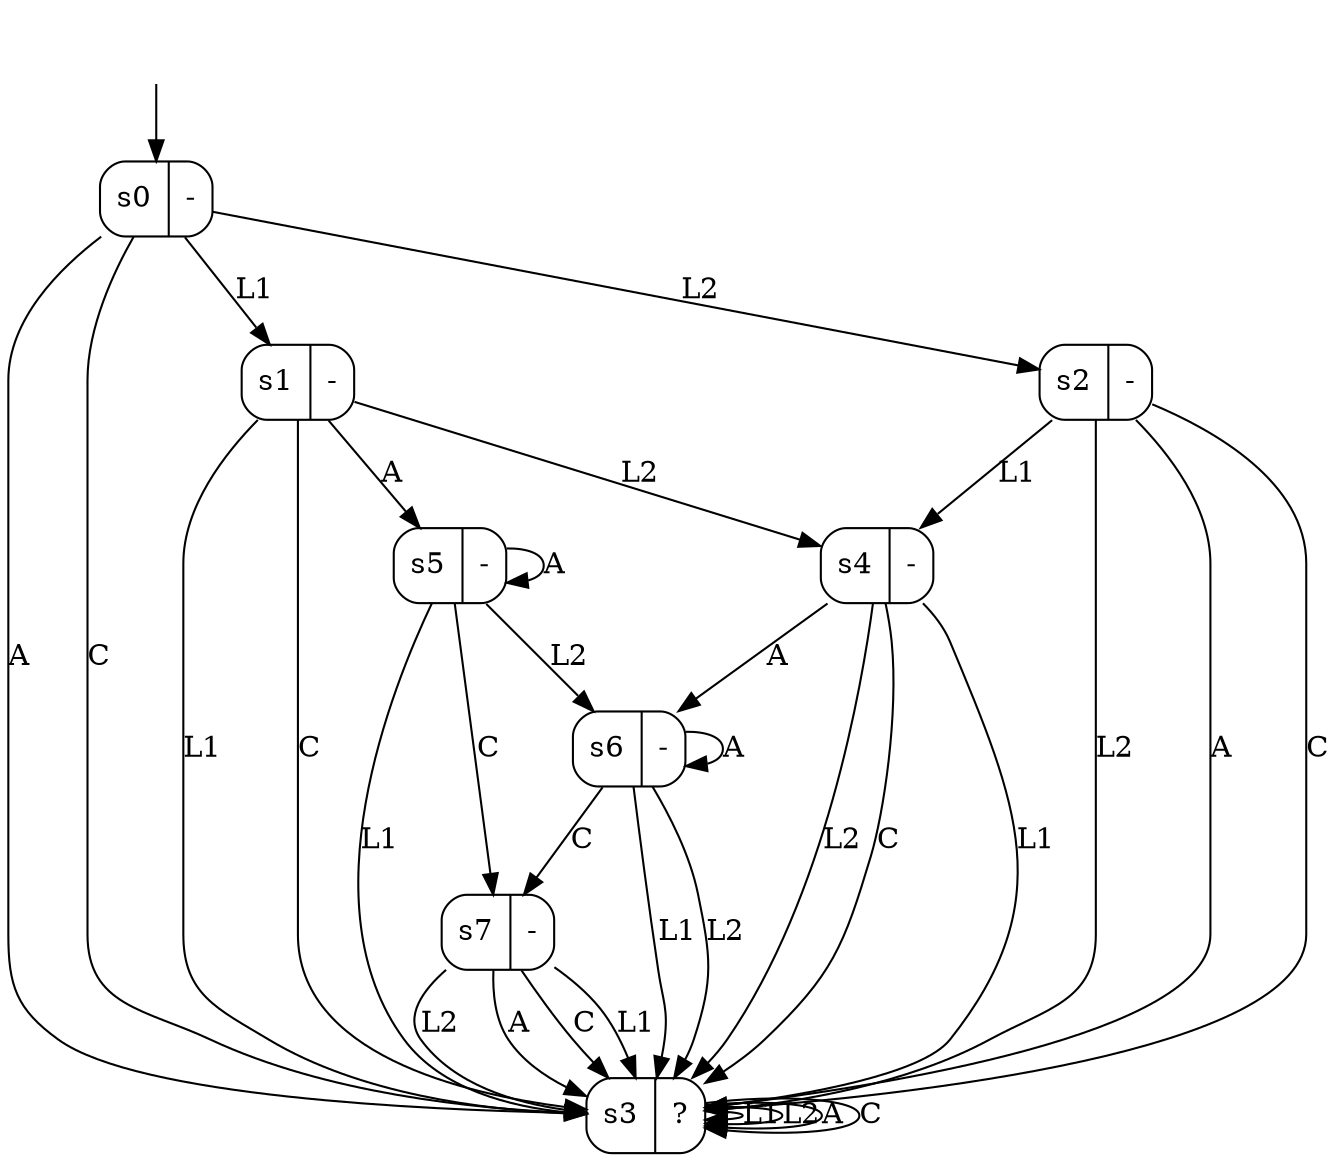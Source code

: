 digraph "output/magento_dfa3_0.2" {
s0 [label="s0|-", shape=record, style=rounded];
s1 [label="s1|-", shape=record, style=rounded];
s2 [label="s2|-", shape=record, style=rounded];
s3 [label="s3|?", shape=record, style=rounded];
s4 [label="s4|-", shape=record, style=rounded];
s5 [label="s5|-", shape=record, style=rounded];
s6 [label="s6|-", shape=record, style=rounded];
s7 [label="s7|-", shape=record, style=rounded];
s0 -> s1  [label=L1];
s0 -> s2  [label=L2];
s0 -> s3  [label=A];
s0 -> s3  [label=C];
s1 -> s3  [label=L1];
s1 -> s4  [label=L2];
s1 -> s5  [label=A];
s1 -> s3  [label=C];
s2 -> s4  [label=L1];
s2 -> s3  [label=L2];
s2 -> s3  [label=A];
s2 -> s3  [label=C];
s3 -> s3  [label=L1];
s3 -> s3  [label=L2];
s3 -> s3  [label=A];
s3 -> s3  [label=C];
s4 -> s3  [label=L1];
s4 -> s3  [label=L2];
s4 -> s6  [label=A];
s4 -> s3  [label=C];
s5 -> s3  [label=L1];
s5 -> s6  [label=L2];
s5 -> s5  [label=A];
s5 -> s7  [label=C];
s6 -> s3  [label=L1];
s6 -> s3  [label=L2];
s6 -> s6  [label=A];
s6 -> s7  [label=C];
s7 -> s3  [label=L1];
s7 -> s3  [label=L2];
s7 -> s3  [label=A];
s7 -> s3  [label=C];
__start0 [label="", shape=none];
__start0 -> s0  [label=""];
}
